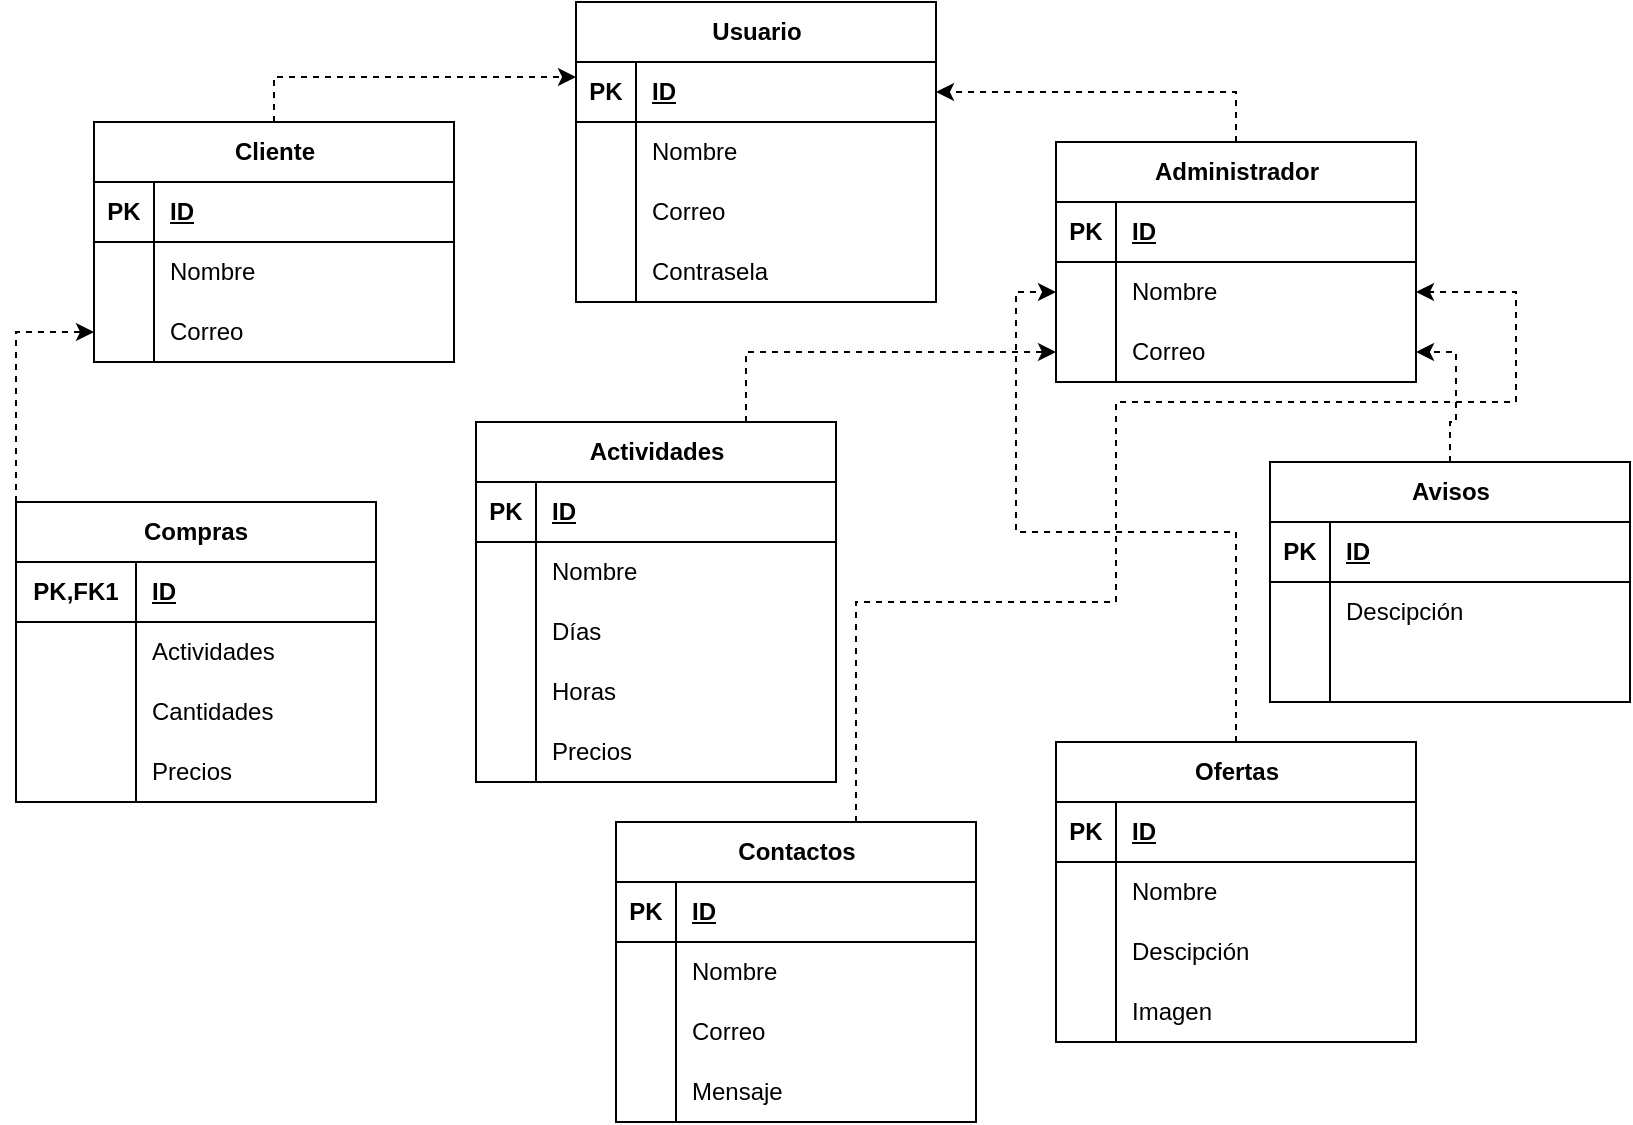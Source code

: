 <mxfile version="24.7.8">
  <diagram name="Página-1" id="MDBO-HnCIMuCf_vKYEon">
    <mxGraphModel dx="1434" dy="786" grid="1" gridSize="10" guides="1" tooltips="1" connect="1" arrows="1" fold="1" page="1" pageScale="1" pageWidth="827" pageHeight="1169" math="0" shadow="0">
      <root>
        <mxCell id="0" />
        <mxCell id="1" parent="0" />
        <mxCell id="dgoX_Hd7lPoWZvBMnrjf-8" value="Usuario" style="shape=table;startSize=30;container=1;collapsible=1;childLayout=tableLayout;fixedRows=1;rowLines=0;fontStyle=1;align=center;resizeLast=1;html=1;" parent="1" vertex="1">
          <mxGeometry x="300" y="100" width="180" height="150" as="geometry" />
        </mxCell>
        <mxCell id="dgoX_Hd7lPoWZvBMnrjf-9" value="" style="shape=tableRow;horizontal=0;startSize=0;swimlaneHead=0;swimlaneBody=0;fillColor=none;collapsible=0;dropTarget=0;points=[[0,0.5],[1,0.5]];portConstraint=eastwest;top=0;left=0;right=0;bottom=1;" parent="dgoX_Hd7lPoWZvBMnrjf-8" vertex="1">
          <mxGeometry y="30" width="180" height="30" as="geometry" />
        </mxCell>
        <mxCell id="dgoX_Hd7lPoWZvBMnrjf-10" value="PK" style="shape=partialRectangle;connectable=0;fillColor=none;top=0;left=0;bottom=0;right=0;fontStyle=1;overflow=hidden;whiteSpace=wrap;html=1;" parent="dgoX_Hd7lPoWZvBMnrjf-9" vertex="1">
          <mxGeometry width="30" height="30" as="geometry">
            <mxRectangle width="30" height="30" as="alternateBounds" />
          </mxGeometry>
        </mxCell>
        <mxCell id="dgoX_Hd7lPoWZvBMnrjf-11" value="ID" style="shape=partialRectangle;connectable=0;fillColor=none;top=0;left=0;bottom=0;right=0;align=left;spacingLeft=6;fontStyle=5;overflow=hidden;whiteSpace=wrap;html=1;" parent="dgoX_Hd7lPoWZvBMnrjf-9" vertex="1">
          <mxGeometry x="30" width="150" height="30" as="geometry">
            <mxRectangle width="150" height="30" as="alternateBounds" />
          </mxGeometry>
        </mxCell>
        <mxCell id="dgoX_Hd7lPoWZvBMnrjf-12" value="" style="shape=tableRow;horizontal=0;startSize=0;swimlaneHead=0;swimlaneBody=0;fillColor=none;collapsible=0;dropTarget=0;points=[[0,0.5],[1,0.5]];portConstraint=eastwest;top=0;left=0;right=0;bottom=0;" parent="dgoX_Hd7lPoWZvBMnrjf-8" vertex="1">
          <mxGeometry y="60" width="180" height="30" as="geometry" />
        </mxCell>
        <mxCell id="dgoX_Hd7lPoWZvBMnrjf-13" value="" style="shape=partialRectangle;connectable=0;fillColor=none;top=0;left=0;bottom=0;right=0;editable=1;overflow=hidden;whiteSpace=wrap;html=1;" parent="dgoX_Hd7lPoWZvBMnrjf-12" vertex="1">
          <mxGeometry width="30" height="30" as="geometry">
            <mxRectangle width="30" height="30" as="alternateBounds" />
          </mxGeometry>
        </mxCell>
        <mxCell id="dgoX_Hd7lPoWZvBMnrjf-14" value="Nombre" style="shape=partialRectangle;connectable=0;fillColor=none;top=0;left=0;bottom=0;right=0;align=left;spacingLeft=6;overflow=hidden;whiteSpace=wrap;html=1;" parent="dgoX_Hd7lPoWZvBMnrjf-12" vertex="1">
          <mxGeometry x="30" width="150" height="30" as="geometry">
            <mxRectangle width="150" height="30" as="alternateBounds" />
          </mxGeometry>
        </mxCell>
        <mxCell id="dgoX_Hd7lPoWZvBMnrjf-15" value="" style="shape=tableRow;horizontal=0;startSize=0;swimlaneHead=0;swimlaneBody=0;fillColor=none;collapsible=0;dropTarget=0;points=[[0,0.5],[1,0.5]];portConstraint=eastwest;top=0;left=0;right=0;bottom=0;" parent="dgoX_Hd7lPoWZvBMnrjf-8" vertex="1">
          <mxGeometry y="90" width="180" height="30" as="geometry" />
        </mxCell>
        <mxCell id="dgoX_Hd7lPoWZvBMnrjf-16" value="" style="shape=partialRectangle;connectable=0;fillColor=none;top=0;left=0;bottom=0;right=0;editable=1;overflow=hidden;whiteSpace=wrap;html=1;" parent="dgoX_Hd7lPoWZvBMnrjf-15" vertex="1">
          <mxGeometry width="30" height="30" as="geometry">
            <mxRectangle width="30" height="30" as="alternateBounds" />
          </mxGeometry>
        </mxCell>
        <mxCell id="dgoX_Hd7lPoWZvBMnrjf-17" value="Correo" style="shape=partialRectangle;connectable=0;fillColor=none;top=0;left=0;bottom=0;right=0;align=left;spacingLeft=6;overflow=hidden;whiteSpace=wrap;html=1;" parent="dgoX_Hd7lPoWZvBMnrjf-15" vertex="1">
          <mxGeometry x="30" width="150" height="30" as="geometry">
            <mxRectangle width="150" height="30" as="alternateBounds" />
          </mxGeometry>
        </mxCell>
        <mxCell id="dgoX_Hd7lPoWZvBMnrjf-18" value="" style="shape=tableRow;horizontal=0;startSize=0;swimlaneHead=0;swimlaneBody=0;fillColor=none;collapsible=0;dropTarget=0;points=[[0,0.5],[1,0.5]];portConstraint=eastwest;top=0;left=0;right=0;bottom=0;" parent="dgoX_Hd7lPoWZvBMnrjf-8" vertex="1">
          <mxGeometry y="120" width="180" height="30" as="geometry" />
        </mxCell>
        <mxCell id="dgoX_Hd7lPoWZvBMnrjf-19" value="" style="shape=partialRectangle;connectable=0;fillColor=none;top=0;left=0;bottom=0;right=0;editable=1;overflow=hidden;whiteSpace=wrap;html=1;" parent="dgoX_Hd7lPoWZvBMnrjf-18" vertex="1">
          <mxGeometry width="30" height="30" as="geometry">
            <mxRectangle width="30" height="30" as="alternateBounds" />
          </mxGeometry>
        </mxCell>
        <mxCell id="dgoX_Hd7lPoWZvBMnrjf-20" value="Contrasela" style="shape=partialRectangle;connectable=0;fillColor=none;top=0;left=0;bottom=0;right=0;align=left;spacingLeft=6;overflow=hidden;whiteSpace=wrap;html=1;" parent="dgoX_Hd7lPoWZvBMnrjf-18" vertex="1">
          <mxGeometry x="30" width="150" height="30" as="geometry">
            <mxRectangle width="150" height="30" as="alternateBounds" />
          </mxGeometry>
        </mxCell>
        <mxCell id="dgoX_Hd7lPoWZvBMnrjf-126" style="edgeStyle=orthogonalEdgeStyle;rounded=0;orthogonalLoop=1;jettySize=auto;html=1;exitX=0.5;exitY=0;exitDx=0;exitDy=0;entryX=0;entryY=0.25;entryDx=0;entryDy=0;dashed=1;" parent="1" source="dgoX_Hd7lPoWZvBMnrjf-21" target="dgoX_Hd7lPoWZvBMnrjf-8" edge="1">
          <mxGeometry relative="1" as="geometry" />
        </mxCell>
        <mxCell id="dgoX_Hd7lPoWZvBMnrjf-21" value="Cliente" style="shape=table;startSize=30;container=1;collapsible=1;childLayout=tableLayout;fixedRows=1;rowLines=0;fontStyle=1;align=center;resizeLast=1;html=1;" parent="1" vertex="1">
          <mxGeometry x="59" y="160" width="180" height="120" as="geometry" />
        </mxCell>
        <mxCell id="dgoX_Hd7lPoWZvBMnrjf-22" value="" style="shape=tableRow;horizontal=0;startSize=0;swimlaneHead=0;swimlaneBody=0;fillColor=none;collapsible=0;dropTarget=0;points=[[0,0.5],[1,0.5]];portConstraint=eastwest;top=0;left=0;right=0;bottom=1;" parent="dgoX_Hd7lPoWZvBMnrjf-21" vertex="1">
          <mxGeometry y="30" width="180" height="30" as="geometry" />
        </mxCell>
        <mxCell id="dgoX_Hd7lPoWZvBMnrjf-23" value="PK" style="shape=partialRectangle;connectable=0;fillColor=none;top=0;left=0;bottom=0;right=0;fontStyle=1;overflow=hidden;whiteSpace=wrap;html=1;" parent="dgoX_Hd7lPoWZvBMnrjf-22" vertex="1">
          <mxGeometry width="30" height="30" as="geometry">
            <mxRectangle width="30" height="30" as="alternateBounds" />
          </mxGeometry>
        </mxCell>
        <mxCell id="dgoX_Hd7lPoWZvBMnrjf-24" value="ID" style="shape=partialRectangle;connectable=0;fillColor=none;top=0;left=0;bottom=0;right=0;align=left;spacingLeft=6;fontStyle=5;overflow=hidden;whiteSpace=wrap;html=1;" parent="dgoX_Hd7lPoWZvBMnrjf-22" vertex="1">
          <mxGeometry x="30" width="150" height="30" as="geometry">
            <mxRectangle width="150" height="30" as="alternateBounds" />
          </mxGeometry>
        </mxCell>
        <mxCell id="dgoX_Hd7lPoWZvBMnrjf-25" value="" style="shape=tableRow;horizontal=0;startSize=0;swimlaneHead=0;swimlaneBody=0;fillColor=none;collapsible=0;dropTarget=0;points=[[0,0.5],[1,0.5]];portConstraint=eastwest;top=0;left=0;right=0;bottom=0;" parent="dgoX_Hd7lPoWZvBMnrjf-21" vertex="1">
          <mxGeometry y="60" width="180" height="30" as="geometry" />
        </mxCell>
        <mxCell id="dgoX_Hd7lPoWZvBMnrjf-26" value="" style="shape=partialRectangle;connectable=0;fillColor=none;top=0;left=0;bottom=0;right=0;editable=1;overflow=hidden;whiteSpace=wrap;html=1;" parent="dgoX_Hd7lPoWZvBMnrjf-25" vertex="1">
          <mxGeometry width="30" height="30" as="geometry">
            <mxRectangle width="30" height="30" as="alternateBounds" />
          </mxGeometry>
        </mxCell>
        <mxCell id="dgoX_Hd7lPoWZvBMnrjf-27" value="Nombre" style="shape=partialRectangle;connectable=0;fillColor=none;top=0;left=0;bottom=0;right=0;align=left;spacingLeft=6;overflow=hidden;whiteSpace=wrap;html=1;" parent="dgoX_Hd7lPoWZvBMnrjf-25" vertex="1">
          <mxGeometry x="30" width="150" height="30" as="geometry">
            <mxRectangle width="150" height="30" as="alternateBounds" />
          </mxGeometry>
        </mxCell>
        <mxCell id="dgoX_Hd7lPoWZvBMnrjf-28" value="" style="shape=tableRow;horizontal=0;startSize=0;swimlaneHead=0;swimlaneBody=0;fillColor=none;collapsible=0;dropTarget=0;points=[[0,0.5],[1,0.5]];portConstraint=eastwest;top=0;left=0;right=0;bottom=0;" parent="dgoX_Hd7lPoWZvBMnrjf-21" vertex="1">
          <mxGeometry y="90" width="180" height="30" as="geometry" />
        </mxCell>
        <mxCell id="dgoX_Hd7lPoWZvBMnrjf-29" value="" style="shape=partialRectangle;connectable=0;fillColor=none;top=0;left=0;bottom=0;right=0;editable=1;overflow=hidden;whiteSpace=wrap;html=1;" parent="dgoX_Hd7lPoWZvBMnrjf-28" vertex="1">
          <mxGeometry width="30" height="30" as="geometry">
            <mxRectangle width="30" height="30" as="alternateBounds" />
          </mxGeometry>
        </mxCell>
        <mxCell id="dgoX_Hd7lPoWZvBMnrjf-30" value="Correo" style="shape=partialRectangle;connectable=0;fillColor=none;top=0;left=0;bottom=0;right=0;align=left;spacingLeft=6;overflow=hidden;whiteSpace=wrap;html=1;" parent="dgoX_Hd7lPoWZvBMnrjf-28" vertex="1">
          <mxGeometry x="30" width="150" height="30" as="geometry">
            <mxRectangle width="150" height="30" as="alternateBounds" />
          </mxGeometry>
        </mxCell>
        <mxCell id="dgoX_Hd7lPoWZvBMnrjf-128" style="edgeStyle=orthogonalEdgeStyle;rounded=0;orthogonalLoop=1;jettySize=auto;html=1;exitX=0;exitY=0;exitDx=0;exitDy=0;entryX=0;entryY=0.5;entryDx=0;entryDy=0;dashed=1;" parent="1" source="ZuwGxL4gXOsck4rRMyFI-5" target="dgoX_Hd7lPoWZvBMnrjf-28" edge="1">
          <mxGeometry relative="1" as="geometry">
            <mxPoint x="20" y="340" as="sourcePoint" />
          </mxGeometry>
        </mxCell>
        <mxCell id="dgoX_Hd7lPoWZvBMnrjf-129" style="edgeStyle=orthogonalEdgeStyle;rounded=0;orthogonalLoop=1;jettySize=auto;html=1;exitX=0.75;exitY=0;exitDx=0;exitDy=0;entryX=0;entryY=0.5;entryDx=0;entryDy=0;dashed=1;" parent="1" source="dgoX_Hd7lPoWZvBMnrjf-55" target="dgoX_Hd7lPoWZvBMnrjf-120" edge="1">
          <mxGeometry relative="1" as="geometry" />
        </mxCell>
        <mxCell id="dgoX_Hd7lPoWZvBMnrjf-55" value="Actividades" style="shape=table;startSize=30;container=1;collapsible=1;childLayout=tableLayout;fixedRows=1;rowLines=0;fontStyle=1;align=center;resizeLast=1;html=1;" parent="1" vertex="1">
          <mxGeometry x="250" y="310" width="180" height="180" as="geometry" />
        </mxCell>
        <mxCell id="dgoX_Hd7lPoWZvBMnrjf-56" value="" style="shape=tableRow;horizontal=0;startSize=0;swimlaneHead=0;swimlaneBody=0;fillColor=none;collapsible=0;dropTarget=0;points=[[0,0.5],[1,0.5]];portConstraint=eastwest;top=0;left=0;right=0;bottom=1;" parent="dgoX_Hd7lPoWZvBMnrjf-55" vertex="1">
          <mxGeometry y="30" width="180" height="30" as="geometry" />
        </mxCell>
        <mxCell id="dgoX_Hd7lPoWZvBMnrjf-57" value="PK" style="shape=partialRectangle;connectable=0;fillColor=none;top=0;left=0;bottom=0;right=0;fontStyle=1;overflow=hidden;whiteSpace=wrap;html=1;" parent="dgoX_Hd7lPoWZvBMnrjf-56" vertex="1">
          <mxGeometry width="30" height="30" as="geometry">
            <mxRectangle width="30" height="30" as="alternateBounds" />
          </mxGeometry>
        </mxCell>
        <mxCell id="dgoX_Hd7lPoWZvBMnrjf-58" value="ID" style="shape=partialRectangle;connectable=0;fillColor=none;top=0;left=0;bottom=0;right=0;align=left;spacingLeft=6;fontStyle=5;overflow=hidden;whiteSpace=wrap;html=1;" parent="dgoX_Hd7lPoWZvBMnrjf-56" vertex="1">
          <mxGeometry x="30" width="150" height="30" as="geometry">
            <mxRectangle width="150" height="30" as="alternateBounds" />
          </mxGeometry>
        </mxCell>
        <mxCell id="dgoX_Hd7lPoWZvBMnrjf-59" value="" style="shape=tableRow;horizontal=0;startSize=0;swimlaneHead=0;swimlaneBody=0;fillColor=none;collapsible=0;dropTarget=0;points=[[0,0.5],[1,0.5]];portConstraint=eastwest;top=0;left=0;right=0;bottom=0;" parent="dgoX_Hd7lPoWZvBMnrjf-55" vertex="1">
          <mxGeometry y="60" width="180" height="30" as="geometry" />
        </mxCell>
        <mxCell id="dgoX_Hd7lPoWZvBMnrjf-60" value="" style="shape=partialRectangle;connectable=0;fillColor=none;top=0;left=0;bottom=0;right=0;editable=1;overflow=hidden;whiteSpace=wrap;html=1;" parent="dgoX_Hd7lPoWZvBMnrjf-59" vertex="1">
          <mxGeometry width="30" height="30" as="geometry">
            <mxRectangle width="30" height="30" as="alternateBounds" />
          </mxGeometry>
        </mxCell>
        <mxCell id="dgoX_Hd7lPoWZvBMnrjf-61" value="Nombre" style="shape=partialRectangle;connectable=0;fillColor=none;top=0;left=0;bottom=0;right=0;align=left;spacingLeft=6;overflow=hidden;whiteSpace=wrap;html=1;" parent="dgoX_Hd7lPoWZvBMnrjf-59" vertex="1">
          <mxGeometry x="30" width="150" height="30" as="geometry">
            <mxRectangle width="150" height="30" as="alternateBounds" />
          </mxGeometry>
        </mxCell>
        <mxCell id="dgoX_Hd7lPoWZvBMnrjf-62" value="" style="shape=tableRow;horizontal=0;startSize=0;swimlaneHead=0;swimlaneBody=0;fillColor=none;collapsible=0;dropTarget=0;points=[[0,0.5],[1,0.5]];portConstraint=eastwest;top=0;left=0;right=0;bottom=0;" parent="dgoX_Hd7lPoWZvBMnrjf-55" vertex="1">
          <mxGeometry y="90" width="180" height="30" as="geometry" />
        </mxCell>
        <mxCell id="dgoX_Hd7lPoWZvBMnrjf-63" value="" style="shape=partialRectangle;connectable=0;fillColor=none;top=0;left=0;bottom=0;right=0;editable=1;overflow=hidden;whiteSpace=wrap;html=1;" parent="dgoX_Hd7lPoWZvBMnrjf-62" vertex="1">
          <mxGeometry width="30" height="30" as="geometry">
            <mxRectangle width="30" height="30" as="alternateBounds" />
          </mxGeometry>
        </mxCell>
        <mxCell id="dgoX_Hd7lPoWZvBMnrjf-64" value="Días" style="shape=partialRectangle;connectable=0;fillColor=none;top=0;left=0;bottom=0;right=0;align=left;spacingLeft=6;overflow=hidden;whiteSpace=wrap;html=1;" parent="dgoX_Hd7lPoWZvBMnrjf-62" vertex="1">
          <mxGeometry x="30" width="150" height="30" as="geometry">
            <mxRectangle width="150" height="30" as="alternateBounds" />
          </mxGeometry>
        </mxCell>
        <mxCell id="dgoX_Hd7lPoWZvBMnrjf-65" value="" style="shape=tableRow;horizontal=0;startSize=0;swimlaneHead=0;swimlaneBody=0;fillColor=none;collapsible=0;dropTarget=0;points=[[0,0.5],[1,0.5]];portConstraint=eastwest;top=0;left=0;right=0;bottom=0;" parent="dgoX_Hd7lPoWZvBMnrjf-55" vertex="1">
          <mxGeometry y="120" width="180" height="30" as="geometry" />
        </mxCell>
        <mxCell id="dgoX_Hd7lPoWZvBMnrjf-66" value="" style="shape=partialRectangle;connectable=0;fillColor=none;top=0;left=0;bottom=0;right=0;editable=1;overflow=hidden;whiteSpace=wrap;html=1;" parent="dgoX_Hd7lPoWZvBMnrjf-65" vertex="1">
          <mxGeometry width="30" height="30" as="geometry">
            <mxRectangle width="30" height="30" as="alternateBounds" />
          </mxGeometry>
        </mxCell>
        <mxCell id="dgoX_Hd7lPoWZvBMnrjf-67" value="Horas" style="shape=partialRectangle;connectable=0;fillColor=none;top=0;left=0;bottom=0;right=0;align=left;spacingLeft=6;overflow=hidden;whiteSpace=wrap;html=1;" parent="dgoX_Hd7lPoWZvBMnrjf-65" vertex="1">
          <mxGeometry x="30" width="150" height="30" as="geometry">
            <mxRectangle width="150" height="30" as="alternateBounds" />
          </mxGeometry>
        </mxCell>
        <mxCell id="dgoX_Hd7lPoWZvBMnrjf-68" value="" style="shape=tableRow;horizontal=0;startSize=0;swimlaneHead=0;swimlaneBody=0;fillColor=none;collapsible=0;dropTarget=0;points=[[0,0.5],[1,0.5]];portConstraint=eastwest;top=0;left=0;right=0;bottom=0;" parent="dgoX_Hd7lPoWZvBMnrjf-55" vertex="1">
          <mxGeometry y="150" width="180" height="30" as="geometry" />
        </mxCell>
        <mxCell id="dgoX_Hd7lPoWZvBMnrjf-69" value="" style="shape=partialRectangle;connectable=0;fillColor=none;top=0;left=0;bottom=0;right=0;editable=1;overflow=hidden;whiteSpace=wrap;html=1;" parent="dgoX_Hd7lPoWZvBMnrjf-68" vertex="1">
          <mxGeometry width="30" height="30" as="geometry">
            <mxRectangle width="30" height="30" as="alternateBounds" />
          </mxGeometry>
        </mxCell>
        <mxCell id="dgoX_Hd7lPoWZvBMnrjf-70" value="Precios" style="shape=partialRectangle;connectable=0;fillColor=none;top=0;left=0;bottom=0;right=0;align=left;spacingLeft=6;overflow=hidden;whiteSpace=wrap;html=1;" parent="dgoX_Hd7lPoWZvBMnrjf-68" vertex="1">
          <mxGeometry x="30" width="150" height="30" as="geometry">
            <mxRectangle width="150" height="30" as="alternateBounds" />
          </mxGeometry>
        </mxCell>
        <mxCell id="dgoX_Hd7lPoWZvBMnrjf-131" style="edgeStyle=orthogonalEdgeStyle;rounded=0;orthogonalLoop=1;jettySize=auto;html=1;exitX=0.5;exitY=0;exitDx=0;exitDy=0;entryX=1;entryY=0.5;entryDx=0;entryDy=0;dashed=1;" parent="1" source="dgoX_Hd7lPoWZvBMnrjf-93" target="dgoX_Hd7lPoWZvBMnrjf-120" edge="1">
          <mxGeometry relative="1" as="geometry" />
        </mxCell>
        <mxCell id="dgoX_Hd7lPoWZvBMnrjf-93" value="Avisos" style="shape=table;startSize=30;container=1;collapsible=1;childLayout=tableLayout;fixedRows=1;rowLines=0;fontStyle=1;align=center;resizeLast=1;html=1;" parent="1" vertex="1">
          <mxGeometry x="647" y="330" width="180" height="120" as="geometry" />
        </mxCell>
        <mxCell id="dgoX_Hd7lPoWZvBMnrjf-94" value="" style="shape=tableRow;horizontal=0;startSize=0;swimlaneHead=0;swimlaneBody=0;fillColor=none;collapsible=0;dropTarget=0;points=[[0,0.5],[1,0.5]];portConstraint=eastwest;top=0;left=0;right=0;bottom=1;" parent="dgoX_Hd7lPoWZvBMnrjf-93" vertex="1">
          <mxGeometry y="30" width="180" height="30" as="geometry" />
        </mxCell>
        <mxCell id="dgoX_Hd7lPoWZvBMnrjf-95" value="PK" style="shape=partialRectangle;connectable=0;fillColor=none;top=0;left=0;bottom=0;right=0;fontStyle=1;overflow=hidden;whiteSpace=wrap;html=1;" parent="dgoX_Hd7lPoWZvBMnrjf-94" vertex="1">
          <mxGeometry width="30" height="30" as="geometry">
            <mxRectangle width="30" height="30" as="alternateBounds" />
          </mxGeometry>
        </mxCell>
        <mxCell id="dgoX_Hd7lPoWZvBMnrjf-96" value="ID" style="shape=partialRectangle;connectable=0;fillColor=none;top=0;left=0;bottom=0;right=0;align=left;spacingLeft=6;fontStyle=5;overflow=hidden;whiteSpace=wrap;html=1;" parent="dgoX_Hd7lPoWZvBMnrjf-94" vertex="1">
          <mxGeometry x="30" width="150" height="30" as="geometry">
            <mxRectangle width="150" height="30" as="alternateBounds" />
          </mxGeometry>
        </mxCell>
        <mxCell id="dgoX_Hd7lPoWZvBMnrjf-97" value="" style="shape=tableRow;horizontal=0;startSize=0;swimlaneHead=0;swimlaneBody=0;fillColor=none;collapsible=0;dropTarget=0;points=[[0,0.5],[1,0.5]];portConstraint=eastwest;top=0;left=0;right=0;bottom=0;" parent="dgoX_Hd7lPoWZvBMnrjf-93" vertex="1">
          <mxGeometry y="60" width="180" height="30" as="geometry" />
        </mxCell>
        <mxCell id="dgoX_Hd7lPoWZvBMnrjf-98" value="" style="shape=partialRectangle;connectable=0;fillColor=none;top=0;left=0;bottom=0;right=0;editable=1;overflow=hidden;whiteSpace=wrap;html=1;" parent="dgoX_Hd7lPoWZvBMnrjf-97" vertex="1">
          <mxGeometry width="30" height="30" as="geometry">
            <mxRectangle width="30" height="30" as="alternateBounds" />
          </mxGeometry>
        </mxCell>
        <mxCell id="dgoX_Hd7lPoWZvBMnrjf-99" value="Descipción" style="shape=partialRectangle;connectable=0;fillColor=none;top=0;left=0;bottom=0;right=0;align=left;spacingLeft=6;overflow=hidden;whiteSpace=wrap;html=1;" parent="dgoX_Hd7lPoWZvBMnrjf-97" vertex="1">
          <mxGeometry x="30" width="150" height="30" as="geometry">
            <mxRectangle width="150" height="30" as="alternateBounds" />
          </mxGeometry>
        </mxCell>
        <mxCell id="dgoX_Hd7lPoWZvBMnrjf-100" value="" style="shape=tableRow;horizontal=0;startSize=0;swimlaneHead=0;swimlaneBody=0;fillColor=none;collapsible=0;dropTarget=0;points=[[0,0.5],[1,0.5]];portConstraint=eastwest;top=0;left=0;right=0;bottom=0;" parent="dgoX_Hd7lPoWZvBMnrjf-93" vertex="1">
          <mxGeometry y="90" width="180" height="30" as="geometry" />
        </mxCell>
        <mxCell id="dgoX_Hd7lPoWZvBMnrjf-101" value="" style="shape=partialRectangle;connectable=0;fillColor=none;top=0;left=0;bottom=0;right=0;editable=1;overflow=hidden;whiteSpace=wrap;html=1;" parent="dgoX_Hd7lPoWZvBMnrjf-100" vertex="1">
          <mxGeometry width="30" height="30" as="geometry">
            <mxRectangle width="30" height="30" as="alternateBounds" />
          </mxGeometry>
        </mxCell>
        <mxCell id="dgoX_Hd7lPoWZvBMnrjf-102" value="" style="shape=partialRectangle;connectable=0;fillColor=none;top=0;left=0;bottom=0;right=0;align=left;spacingLeft=6;overflow=hidden;whiteSpace=wrap;html=1;" parent="dgoX_Hd7lPoWZvBMnrjf-100" vertex="1">
          <mxGeometry x="30" width="150" height="30" as="geometry">
            <mxRectangle width="150" height="30" as="alternateBounds" />
          </mxGeometry>
        </mxCell>
        <mxCell id="dgoX_Hd7lPoWZvBMnrjf-130" style="edgeStyle=orthogonalEdgeStyle;rounded=0;orthogonalLoop=1;jettySize=auto;html=1;exitX=0.5;exitY=0;exitDx=0;exitDy=0;entryX=0;entryY=0.5;entryDx=0;entryDy=0;dashed=1;" parent="1" source="dgoX_Hd7lPoWZvBMnrjf-103" target="dgoX_Hd7lPoWZvBMnrjf-117" edge="1">
          <mxGeometry relative="1" as="geometry" />
        </mxCell>
        <mxCell id="dgoX_Hd7lPoWZvBMnrjf-103" value="Ofertas" style="shape=table;startSize=30;container=1;collapsible=1;childLayout=tableLayout;fixedRows=1;rowLines=0;fontStyle=1;align=center;resizeLast=1;html=1;" parent="1" vertex="1">
          <mxGeometry x="540" y="470" width="180" height="150" as="geometry" />
        </mxCell>
        <mxCell id="dgoX_Hd7lPoWZvBMnrjf-104" value="" style="shape=tableRow;horizontal=0;startSize=0;swimlaneHead=0;swimlaneBody=0;fillColor=none;collapsible=0;dropTarget=0;points=[[0,0.5],[1,0.5]];portConstraint=eastwest;top=0;left=0;right=0;bottom=1;" parent="dgoX_Hd7lPoWZvBMnrjf-103" vertex="1">
          <mxGeometry y="30" width="180" height="30" as="geometry" />
        </mxCell>
        <mxCell id="dgoX_Hd7lPoWZvBMnrjf-105" value="PK" style="shape=partialRectangle;connectable=0;fillColor=none;top=0;left=0;bottom=0;right=0;fontStyle=1;overflow=hidden;whiteSpace=wrap;html=1;" parent="dgoX_Hd7lPoWZvBMnrjf-104" vertex="1">
          <mxGeometry width="30" height="30" as="geometry">
            <mxRectangle width="30" height="30" as="alternateBounds" />
          </mxGeometry>
        </mxCell>
        <mxCell id="dgoX_Hd7lPoWZvBMnrjf-106" value="ID" style="shape=partialRectangle;connectable=0;fillColor=none;top=0;left=0;bottom=0;right=0;align=left;spacingLeft=6;fontStyle=5;overflow=hidden;whiteSpace=wrap;html=1;" parent="dgoX_Hd7lPoWZvBMnrjf-104" vertex="1">
          <mxGeometry x="30" width="150" height="30" as="geometry">
            <mxRectangle width="150" height="30" as="alternateBounds" />
          </mxGeometry>
        </mxCell>
        <mxCell id="dgoX_Hd7lPoWZvBMnrjf-110" value="" style="shape=tableRow;horizontal=0;startSize=0;swimlaneHead=0;swimlaneBody=0;fillColor=none;collapsible=0;dropTarget=0;points=[[0,0.5],[1,0.5]];portConstraint=eastwest;top=0;left=0;right=0;bottom=0;" parent="dgoX_Hd7lPoWZvBMnrjf-103" vertex="1">
          <mxGeometry y="60" width="180" height="30" as="geometry" />
        </mxCell>
        <mxCell id="dgoX_Hd7lPoWZvBMnrjf-111" value="" style="shape=partialRectangle;connectable=0;fillColor=none;top=0;left=0;bottom=0;right=0;editable=1;overflow=hidden;whiteSpace=wrap;html=1;" parent="dgoX_Hd7lPoWZvBMnrjf-110" vertex="1">
          <mxGeometry width="30" height="30" as="geometry">
            <mxRectangle width="30" height="30" as="alternateBounds" />
          </mxGeometry>
        </mxCell>
        <mxCell id="dgoX_Hd7lPoWZvBMnrjf-112" value="Nombre" style="shape=partialRectangle;connectable=0;fillColor=none;top=0;left=0;bottom=0;right=0;align=left;spacingLeft=6;overflow=hidden;whiteSpace=wrap;html=1;" parent="dgoX_Hd7lPoWZvBMnrjf-110" vertex="1">
          <mxGeometry x="30" width="150" height="30" as="geometry">
            <mxRectangle width="150" height="30" as="alternateBounds" />
          </mxGeometry>
        </mxCell>
        <mxCell id="ZuwGxL4gXOsck4rRMyFI-38" style="shape=tableRow;horizontal=0;startSize=0;swimlaneHead=0;swimlaneBody=0;fillColor=none;collapsible=0;dropTarget=0;points=[[0,0.5],[1,0.5]];portConstraint=eastwest;top=0;left=0;right=0;bottom=0;" vertex="1" parent="dgoX_Hd7lPoWZvBMnrjf-103">
          <mxGeometry y="90" width="180" height="30" as="geometry" />
        </mxCell>
        <mxCell id="ZuwGxL4gXOsck4rRMyFI-39" style="shape=partialRectangle;connectable=0;fillColor=none;top=0;left=0;bottom=0;right=0;editable=1;overflow=hidden;whiteSpace=wrap;html=1;" vertex="1" parent="ZuwGxL4gXOsck4rRMyFI-38">
          <mxGeometry width="30" height="30" as="geometry">
            <mxRectangle width="30" height="30" as="alternateBounds" />
          </mxGeometry>
        </mxCell>
        <mxCell id="ZuwGxL4gXOsck4rRMyFI-40" value="Descipción" style="shape=partialRectangle;connectable=0;fillColor=none;top=0;left=0;bottom=0;right=0;align=left;spacingLeft=6;overflow=hidden;whiteSpace=wrap;html=1;" vertex="1" parent="ZuwGxL4gXOsck4rRMyFI-38">
          <mxGeometry x="30" width="150" height="30" as="geometry">
            <mxRectangle width="150" height="30" as="alternateBounds" />
          </mxGeometry>
        </mxCell>
        <mxCell id="ZuwGxL4gXOsck4rRMyFI-41" style="shape=tableRow;horizontal=0;startSize=0;swimlaneHead=0;swimlaneBody=0;fillColor=none;collapsible=0;dropTarget=0;points=[[0,0.5],[1,0.5]];portConstraint=eastwest;top=0;left=0;right=0;bottom=0;" vertex="1" parent="dgoX_Hd7lPoWZvBMnrjf-103">
          <mxGeometry y="120" width="180" height="30" as="geometry" />
        </mxCell>
        <mxCell id="ZuwGxL4gXOsck4rRMyFI-42" style="shape=partialRectangle;connectable=0;fillColor=none;top=0;left=0;bottom=0;right=0;editable=1;overflow=hidden;whiteSpace=wrap;html=1;" vertex="1" parent="ZuwGxL4gXOsck4rRMyFI-41">
          <mxGeometry width="30" height="30" as="geometry">
            <mxRectangle width="30" height="30" as="alternateBounds" />
          </mxGeometry>
        </mxCell>
        <mxCell id="ZuwGxL4gXOsck4rRMyFI-43" value="Imagen" style="shape=partialRectangle;connectable=0;fillColor=none;top=0;left=0;bottom=0;right=0;align=left;spacingLeft=6;overflow=hidden;whiteSpace=wrap;html=1;" vertex="1" parent="ZuwGxL4gXOsck4rRMyFI-41">
          <mxGeometry x="30" width="150" height="30" as="geometry">
            <mxRectangle width="150" height="30" as="alternateBounds" />
          </mxGeometry>
        </mxCell>
        <mxCell id="dgoX_Hd7lPoWZvBMnrjf-127" style="edgeStyle=orthogonalEdgeStyle;rounded=0;orthogonalLoop=1;jettySize=auto;html=1;entryX=1;entryY=0.5;entryDx=0;entryDy=0;dashed=1;" parent="1" source="dgoX_Hd7lPoWZvBMnrjf-113" target="dgoX_Hd7lPoWZvBMnrjf-9" edge="1">
          <mxGeometry relative="1" as="geometry" />
        </mxCell>
        <mxCell id="dgoX_Hd7lPoWZvBMnrjf-113" value="Administrador" style="shape=table;startSize=30;container=1;collapsible=1;childLayout=tableLayout;fixedRows=1;rowLines=0;fontStyle=1;align=center;resizeLast=1;html=1;" parent="1" vertex="1">
          <mxGeometry x="540" y="170" width="180" height="120" as="geometry" />
        </mxCell>
        <mxCell id="dgoX_Hd7lPoWZvBMnrjf-114" value="" style="shape=tableRow;horizontal=0;startSize=0;swimlaneHead=0;swimlaneBody=0;fillColor=none;collapsible=0;dropTarget=0;points=[[0,0.5],[1,0.5]];portConstraint=eastwest;top=0;left=0;right=0;bottom=1;" parent="dgoX_Hd7lPoWZvBMnrjf-113" vertex="1">
          <mxGeometry y="30" width="180" height="30" as="geometry" />
        </mxCell>
        <mxCell id="dgoX_Hd7lPoWZvBMnrjf-115" value="PK" style="shape=partialRectangle;connectable=0;fillColor=none;top=0;left=0;bottom=0;right=0;fontStyle=1;overflow=hidden;whiteSpace=wrap;html=1;" parent="dgoX_Hd7lPoWZvBMnrjf-114" vertex="1">
          <mxGeometry width="30" height="30" as="geometry">
            <mxRectangle width="30" height="30" as="alternateBounds" />
          </mxGeometry>
        </mxCell>
        <mxCell id="dgoX_Hd7lPoWZvBMnrjf-116" value="ID" style="shape=partialRectangle;connectable=0;fillColor=none;top=0;left=0;bottom=0;right=0;align=left;spacingLeft=6;fontStyle=5;overflow=hidden;whiteSpace=wrap;html=1;" parent="dgoX_Hd7lPoWZvBMnrjf-114" vertex="1">
          <mxGeometry x="30" width="150" height="30" as="geometry">
            <mxRectangle width="150" height="30" as="alternateBounds" />
          </mxGeometry>
        </mxCell>
        <mxCell id="dgoX_Hd7lPoWZvBMnrjf-117" value="" style="shape=tableRow;horizontal=0;startSize=0;swimlaneHead=0;swimlaneBody=0;fillColor=none;collapsible=0;dropTarget=0;points=[[0,0.5],[1,0.5]];portConstraint=eastwest;top=0;left=0;right=0;bottom=0;" parent="dgoX_Hd7lPoWZvBMnrjf-113" vertex="1">
          <mxGeometry y="60" width="180" height="30" as="geometry" />
        </mxCell>
        <mxCell id="dgoX_Hd7lPoWZvBMnrjf-118" value="" style="shape=partialRectangle;connectable=0;fillColor=none;top=0;left=0;bottom=0;right=0;editable=1;overflow=hidden;whiteSpace=wrap;html=1;" parent="dgoX_Hd7lPoWZvBMnrjf-117" vertex="1">
          <mxGeometry width="30" height="30" as="geometry">
            <mxRectangle width="30" height="30" as="alternateBounds" />
          </mxGeometry>
        </mxCell>
        <mxCell id="dgoX_Hd7lPoWZvBMnrjf-119" value="Nombre" style="shape=partialRectangle;connectable=0;fillColor=none;top=0;left=0;bottom=0;right=0;align=left;spacingLeft=6;overflow=hidden;whiteSpace=wrap;html=1;" parent="dgoX_Hd7lPoWZvBMnrjf-117" vertex="1">
          <mxGeometry x="30" width="150" height="30" as="geometry">
            <mxRectangle width="150" height="30" as="alternateBounds" />
          </mxGeometry>
        </mxCell>
        <mxCell id="dgoX_Hd7lPoWZvBMnrjf-120" value="" style="shape=tableRow;horizontal=0;startSize=0;swimlaneHead=0;swimlaneBody=0;fillColor=none;collapsible=0;dropTarget=0;points=[[0,0.5],[1,0.5]];portConstraint=eastwest;top=0;left=0;right=0;bottom=0;" parent="dgoX_Hd7lPoWZvBMnrjf-113" vertex="1">
          <mxGeometry y="90" width="180" height="30" as="geometry" />
        </mxCell>
        <mxCell id="dgoX_Hd7lPoWZvBMnrjf-121" value="" style="shape=partialRectangle;connectable=0;fillColor=none;top=0;left=0;bottom=0;right=0;editable=1;overflow=hidden;whiteSpace=wrap;html=1;" parent="dgoX_Hd7lPoWZvBMnrjf-120" vertex="1">
          <mxGeometry width="30" height="30" as="geometry">
            <mxRectangle width="30" height="30" as="alternateBounds" />
          </mxGeometry>
        </mxCell>
        <mxCell id="dgoX_Hd7lPoWZvBMnrjf-122" value="Correo" style="shape=partialRectangle;connectable=0;fillColor=none;top=0;left=0;bottom=0;right=0;align=left;spacingLeft=6;overflow=hidden;whiteSpace=wrap;html=1;" parent="dgoX_Hd7lPoWZvBMnrjf-120" vertex="1">
          <mxGeometry x="30" width="150" height="30" as="geometry">
            <mxRectangle width="150" height="30" as="alternateBounds" />
          </mxGeometry>
        </mxCell>
        <mxCell id="ZuwGxL4gXOsck4rRMyFI-5" value="Compras" style="shape=table;startSize=30;container=1;collapsible=1;childLayout=tableLayout;fixedRows=1;rowLines=0;fontStyle=1;align=center;resizeLast=1;html=1;whiteSpace=wrap;" vertex="1" parent="1">
          <mxGeometry x="20" y="350" width="180" height="150" as="geometry" />
        </mxCell>
        <mxCell id="ZuwGxL4gXOsck4rRMyFI-9" value="" style="shape=tableRow;horizontal=0;startSize=0;swimlaneHead=0;swimlaneBody=0;fillColor=none;collapsible=0;dropTarget=0;points=[[0,0.5],[1,0.5]];portConstraint=eastwest;top=0;left=0;right=0;bottom=1;html=1;" vertex="1" parent="ZuwGxL4gXOsck4rRMyFI-5">
          <mxGeometry y="30" width="180" height="30" as="geometry" />
        </mxCell>
        <mxCell id="ZuwGxL4gXOsck4rRMyFI-10" value="PK,FK1" style="shape=partialRectangle;connectable=0;fillColor=none;top=0;left=0;bottom=0;right=0;fontStyle=1;overflow=hidden;html=1;whiteSpace=wrap;" vertex="1" parent="ZuwGxL4gXOsck4rRMyFI-9">
          <mxGeometry width="60" height="30" as="geometry">
            <mxRectangle width="60" height="30" as="alternateBounds" />
          </mxGeometry>
        </mxCell>
        <mxCell id="ZuwGxL4gXOsck4rRMyFI-11" value="ID" style="shape=partialRectangle;connectable=0;fillColor=none;top=0;left=0;bottom=0;right=0;align=left;spacingLeft=6;fontStyle=5;overflow=hidden;html=1;whiteSpace=wrap;" vertex="1" parent="ZuwGxL4gXOsck4rRMyFI-9">
          <mxGeometry x="60" width="120" height="30" as="geometry">
            <mxRectangle width="120" height="30" as="alternateBounds" />
          </mxGeometry>
        </mxCell>
        <mxCell id="ZuwGxL4gXOsck4rRMyFI-12" value="" style="shape=tableRow;horizontal=0;startSize=0;swimlaneHead=0;swimlaneBody=0;fillColor=none;collapsible=0;dropTarget=0;points=[[0,0.5],[1,0.5]];portConstraint=eastwest;top=0;left=0;right=0;bottom=0;html=1;" vertex="1" parent="ZuwGxL4gXOsck4rRMyFI-5">
          <mxGeometry y="60" width="180" height="30" as="geometry" />
        </mxCell>
        <mxCell id="ZuwGxL4gXOsck4rRMyFI-13" value="" style="shape=partialRectangle;connectable=0;fillColor=none;top=0;left=0;bottom=0;right=0;editable=1;overflow=hidden;html=1;whiteSpace=wrap;" vertex="1" parent="ZuwGxL4gXOsck4rRMyFI-12">
          <mxGeometry width="60" height="30" as="geometry">
            <mxRectangle width="60" height="30" as="alternateBounds" />
          </mxGeometry>
        </mxCell>
        <mxCell id="ZuwGxL4gXOsck4rRMyFI-14" value="Actividades" style="shape=partialRectangle;connectable=0;fillColor=none;top=0;left=0;bottom=0;right=0;align=left;spacingLeft=6;overflow=hidden;html=1;whiteSpace=wrap;" vertex="1" parent="ZuwGxL4gXOsck4rRMyFI-12">
          <mxGeometry x="60" width="120" height="30" as="geometry">
            <mxRectangle width="120" height="30" as="alternateBounds" />
          </mxGeometry>
        </mxCell>
        <mxCell id="ZuwGxL4gXOsck4rRMyFI-29" style="shape=tableRow;horizontal=0;startSize=0;swimlaneHead=0;swimlaneBody=0;fillColor=none;collapsible=0;dropTarget=0;points=[[0,0.5],[1,0.5]];portConstraint=eastwest;top=0;left=0;right=0;bottom=0;html=1;" vertex="1" parent="ZuwGxL4gXOsck4rRMyFI-5">
          <mxGeometry y="90" width="180" height="30" as="geometry" />
        </mxCell>
        <mxCell id="ZuwGxL4gXOsck4rRMyFI-30" style="shape=partialRectangle;connectable=0;fillColor=none;top=0;left=0;bottom=0;right=0;editable=1;overflow=hidden;html=1;whiteSpace=wrap;" vertex="1" parent="ZuwGxL4gXOsck4rRMyFI-29">
          <mxGeometry width="60" height="30" as="geometry">
            <mxRectangle width="60" height="30" as="alternateBounds" />
          </mxGeometry>
        </mxCell>
        <mxCell id="ZuwGxL4gXOsck4rRMyFI-31" value="Cantidades" style="shape=partialRectangle;connectable=0;fillColor=none;top=0;left=0;bottom=0;right=0;align=left;spacingLeft=6;overflow=hidden;html=1;whiteSpace=wrap;" vertex="1" parent="ZuwGxL4gXOsck4rRMyFI-29">
          <mxGeometry x="60" width="120" height="30" as="geometry">
            <mxRectangle width="120" height="30" as="alternateBounds" />
          </mxGeometry>
        </mxCell>
        <mxCell id="ZuwGxL4gXOsck4rRMyFI-35" style="shape=tableRow;horizontal=0;startSize=0;swimlaneHead=0;swimlaneBody=0;fillColor=none;collapsible=0;dropTarget=0;points=[[0,0.5],[1,0.5]];portConstraint=eastwest;top=0;left=0;right=0;bottom=0;html=1;" vertex="1" parent="ZuwGxL4gXOsck4rRMyFI-5">
          <mxGeometry y="120" width="180" height="30" as="geometry" />
        </mxCell>
        <mxCell id="ZuwGxL4gXOsck4rRMyFI-36" style="shape=partialRectangle;connectable=0;fillColor=none;top=0;left=0;bottom=0;right=0;editable=1;overflow=hidden;html=1;whiteSpace=wrap;" vertex="1" parent="ZuwGxL4gXOsck4rRMyFI-35">
          <mxGeometry width="60" height="30" as="geometry">
            <mxRectangle width="60" height="30" as="alternateBounds" />
          </mxGeometry>
        </mxCell>
        <mxCell id="ZuwGxL4gXOsck4rRMyFI-37" value="Precios" style="shape=partialRectangle;connectable=0;fillColor=none;top=0;left=0;bottom=0;right=0;align=left;spacingLeft=6;overflow=hidden;html=1;whiteSpace=wrap;" vertex="1" parent="ZuwGxL4gXOsck4rRMyFI-35">
          <mxGeometry x="60" width="120" height="30" as="geometry">
            <mxRectangle width="120" height="30" as="alternateBounds" />
          </mxGeometry>
        </mxCell>
        <mxCell id="ZuwGxL4gXOsck4rRMyFI-18" value="" style="shape=tableRow;horizontal=0;startSize=0;swimlaneHead=0;swimlaneBody=0;fillColor=none;collapsible=0;dropTarget=0;points=[[0,0.5],[1,0.5]];portConstraint=eastwest;top=0;left=0;right=0;bottom=0;html=1;" vertex="1" parent="1">
          <mxGeometry x="140" y="610" width="180" height="30" as="geometry" />
        </mxCell>
        <mxCell id="ZuwGxL4gXOsck4rRMyFI-19" value="" style="shape=partialRectangle;connectable=0;fillColor=none;top=0;left=0;bottom=0;right=0;editable=1;overflow=hidden;html=1;whiteSpace=wrap;" vertex="1" parent="ZuwGxL4gXOsck4rRMyFI-18">
          <mxGeometry width="60" height="30" as="geometry">
            <mxRectangle width="60" height="30" as="alternateBounds" />
          </mxGeometry>
        </mxCell>
        <mxCell id="ZuwGxL4gXOsck4rRMyFI-70" style="edgeStyle=orthogonalEdgeStyle;rounded=0;orthogonalLoop=1;jettySize=auto;html=1;exitX=1;exitY=0;exitDx=0;exitDy=0;entryX=1;entryY=0.5;entryDx=0;entryDy=0;dashed=1;" edge="1" parent="1" source="ZuwGxL4gXOsck4rRMyFI-57" target="dgoX_Hd7lPoWZvBMnrjf-117">
          <mxGeometry relative="1" as="geometry">
            <Array as="points">
              <mxPoint x="440" y="540" />
              <mxPoint x="440" y="400" />
              <mxPoint x="570" y="400" />
              <mxPoint x="570" y="300" />
              <mxPoint x="770" y="300" />
              <mxPoint x="770" y="245" />
            </Array>
          </mxGeometry>
        </mxCell>
        <mxCell id="ZuwGxL4gXOsck4rRMyFI-57" value="Contactos" style="shape=table;startSize=30;container=1;collapsible=1;childLayout=tableLayout;fixedRows=1;rowLines=0;fontStyle=1;align=center;resizeLast=1;html=1;" vertex="1" parent="1">
          <mxGeometry x="320" y="510" width="180" height="150" as="geometry" />
        </mxCell>
        <mxCell id="ZuwGxL4gXOsck4rRMyFI-58" value="" style="shape=tableRow;horizontal=0;startSize=0;swimlaneHead=0;swimlaneBody=0;fillColor=none;collapsible=0;dropTarget=0;points=[[0,0.5],[1,0.5]];portConstraint=eastwest;top=0;left=0;right=0;bottom=1;" vertex="1" parent="ZuwGxL4gXOsck4rRMyFI-57">
          <mxGeometry y="30" width="180" height="30" as="geometry" />
        </mxCell>
        <mxCell id="ZuwGxL4gXOsck4rRMyFI-59" value="PK" style="shape=partialRectangle;connectable=0;fillColor=none;top=0;left=0;bottom=0;right=0;fontStyle=1;overflow=hidden;whiteSpace=wrap;html=1;" vertex="1" parent="ZuwGxL4gXOsck4rRMyFI-58">
          <mxGeometry width="30" height="30" as="geometry">
            <mxRectangle width="30" height="30" as="alternateBounds" />
          </mxGeometry>
        </mxCell>
        <mxCell id="ZuwGxL4gXOsck4rRMyFI-60" value="ID" style="shape=partialRectangle;connectable=0;fillColor=none;top=0;left=0;bottom=0;right=0;align=left;spacingLeft=6;fontStyle=5;overflow=hidden;whiteSpace=wrap;html=1;" vertex="1" parent="ZuwGxL4gXOsck4rRMyFI-58">
          <mxGeometry x="30" width="150" height="30" as="geometry">
            <mxRectangle width="150" height="30" as="alternateBounds" />
          </mxGeometry>
        </mxCell>
        <mxCell id="ZuwGxL4gXOsck4rRMyFI-61" value="" style="shape=tableRow;horizontal=0;startSize=0;swimlaneHead=0;swimlaneBody=0;fillColor=none;collapsible=0;dropTarget=0;points=[[0,0.5],[1,0.5]];portConstraint=eastwest;top=0;left=0;right=0;bottom=0;" vertex="1" parent="ZuwGxL4gXOsck4rRMyFI-57">
          <mxGeometry y="60" width="180" height="30" as="geometry" />
        </mxCell>
        <mxCell id="ZuwGxL4gXOsck4rRMyFI-62" value="" style="shape=partialRectangle;connectable=0;fillColor=none;top=0;left=0;bottom=0;right=0;editable=1;overflow=hidden;whiteSpace=wrap;html=1;" vertex="1" parent="ZuwGxL4gXOsck4rRMyFI-61">
          <mxGeometry width="30" height="30" as="geometry">
            <mxRectangle width="30" height="30" as="alternateBounds" />
          </mxGeometry>
        </mxCell>
        <mxCell id="ZuwGxL4gXOsck4rRMyFI-63" value="Nombre" style="shape=partialRectangle;connectable=0;fillColor=none;top=0;left=0;bottom=0;right=0;align=left;spacingLeft=6;overflow=hidden;whiteSpace=wrap;html=1;" vertex="1" parent="ZuwGxL4gXOsck4rRMyFI-61">
          <mxGeometry x="30" width="150" height="30" as="geometry">
            <mxRectangle width="150" height="30" as="alternateBounds" />
          </mxGeometry>
        </mxCell>
        <mxCell id="ZuwGxL4gXOsck4rRMyFI-64" value="" style="shape=tableRow;horizontal=0;startSize=0;swimlaneHead=0;swimlaneBody=0;fillColor=none;collapsible=0;dropTarget=0;points=[[0,0.5],[1,0.5]];portConstraint=eastwest;top=0;left=0;right=0;bottom=0;" vertex="1" parent="ZuwGxL4gXOsck4rRMyFI-57">
          <mxGeometry y="90" width="180" height="30" as="geometry" />
        </mxCell>
        <mxCell id="ZuwGxL4gXOsck4rRMyFI-65" value="" style="shape=partialRectangle;connectable=0;fillColor=none;top=0;left=0;bottom=0;right=0;editable=1;overflow=hidden;whiteSpace=wrap;html=1;" vertex="1" parent="ZuwGxL4gXOsck4rRMyFI-64">
          <mxGeometry width="30" height="30" as="geometry">
            <mxRectangle width="30" height="30" as="alternateBounds" />
          </mxGeometry>
        </mxCell>
        <mxCell id="ZuwGxL4gXOsck4rRMyFI-66" value="Correo" style="shape=partialRectangle;connectable=0;fillColor=none;top=0;left=0;bottom=0;right=0;align=left;spacingLeft=6;overflow=hidden;whiteSpace=wrap;html=1;" vertex="1" parent="ZuwGxL4gXOsck4rRMyFI-64">
          <mxGeometry x="30" width="150" height="30" as="geometry">
            <mxRectangle width="150" height="30" as="alternateBounds" />
          </mxGeometry>
        </mxCell>
        <mxCell id="ZuwGxL4gXOsck4rRMyFI-67" value="" style="shape=tableRow;horizontal=0;startSize=0;swimlaneHead=0;swimlaneBody=0;fillColor=none;collapsible=0;dropTarget=0;points=[[0,0.5],[1,0.5]];portConstraint=eastwest;top=0;left=0;right=0;bottom=0;" vertex="1" parent="ZuwGxL4gXOsck4rRMyFI-57">
          <mxGeometry y="120" width="180" height="30" as="geometry" />
        </mxCell>
        <mxCell id="ZuwGxL4gXOsck4rRMyFI-68" value="" style="shape=partialRectangle;connectable=0;fillColor=none;top=0;left=0;bottom=0;right=0;editable=1;overflow=hidden;whiteSpace=wrap;html=1;" vertex="1" parent="ZuwGxL4gXOsck4rRMyFI-67">
          <mxGeometry width="30" height="30" as="geometry">
            <mxRectangle width="30" height="30" as="alternateBounds" />
          </mxGeometry>
        </mxCell>
        <mxCell id="ZuwGxL4gXOsck4rRMyFI-69" value="Mensaje" style="shape=partialRectangle;connectable=0;fillColor=none;top=0;left=0;bottom=0;right=0;align=left;spacingLeft=6;overflow=hidden;whiteSpace=wrap;html=1;" vertex="1" parent="ZuwGxL4gXOsck4rRMyFI-67">
          <mxGeometry x="30" width="150" height="30" as="geometry">
            <mxRectangle width="150" height="30" as="alternateBounds" />
          </mxGeometry>
        </mxCell>
      </root>
    </mxGraphModel>
  </diagram>
</mxfile>
